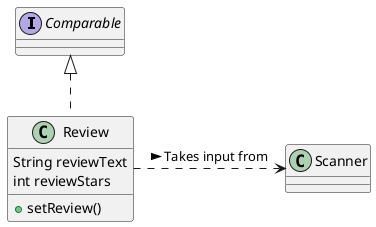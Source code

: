 

@startuml
interface Comparable
Comparable <|.. Review
Review : String reviewText
Review : int reviewStars
Review : + setReview()

Review .> Scanner : > Takes input from


@enduml
